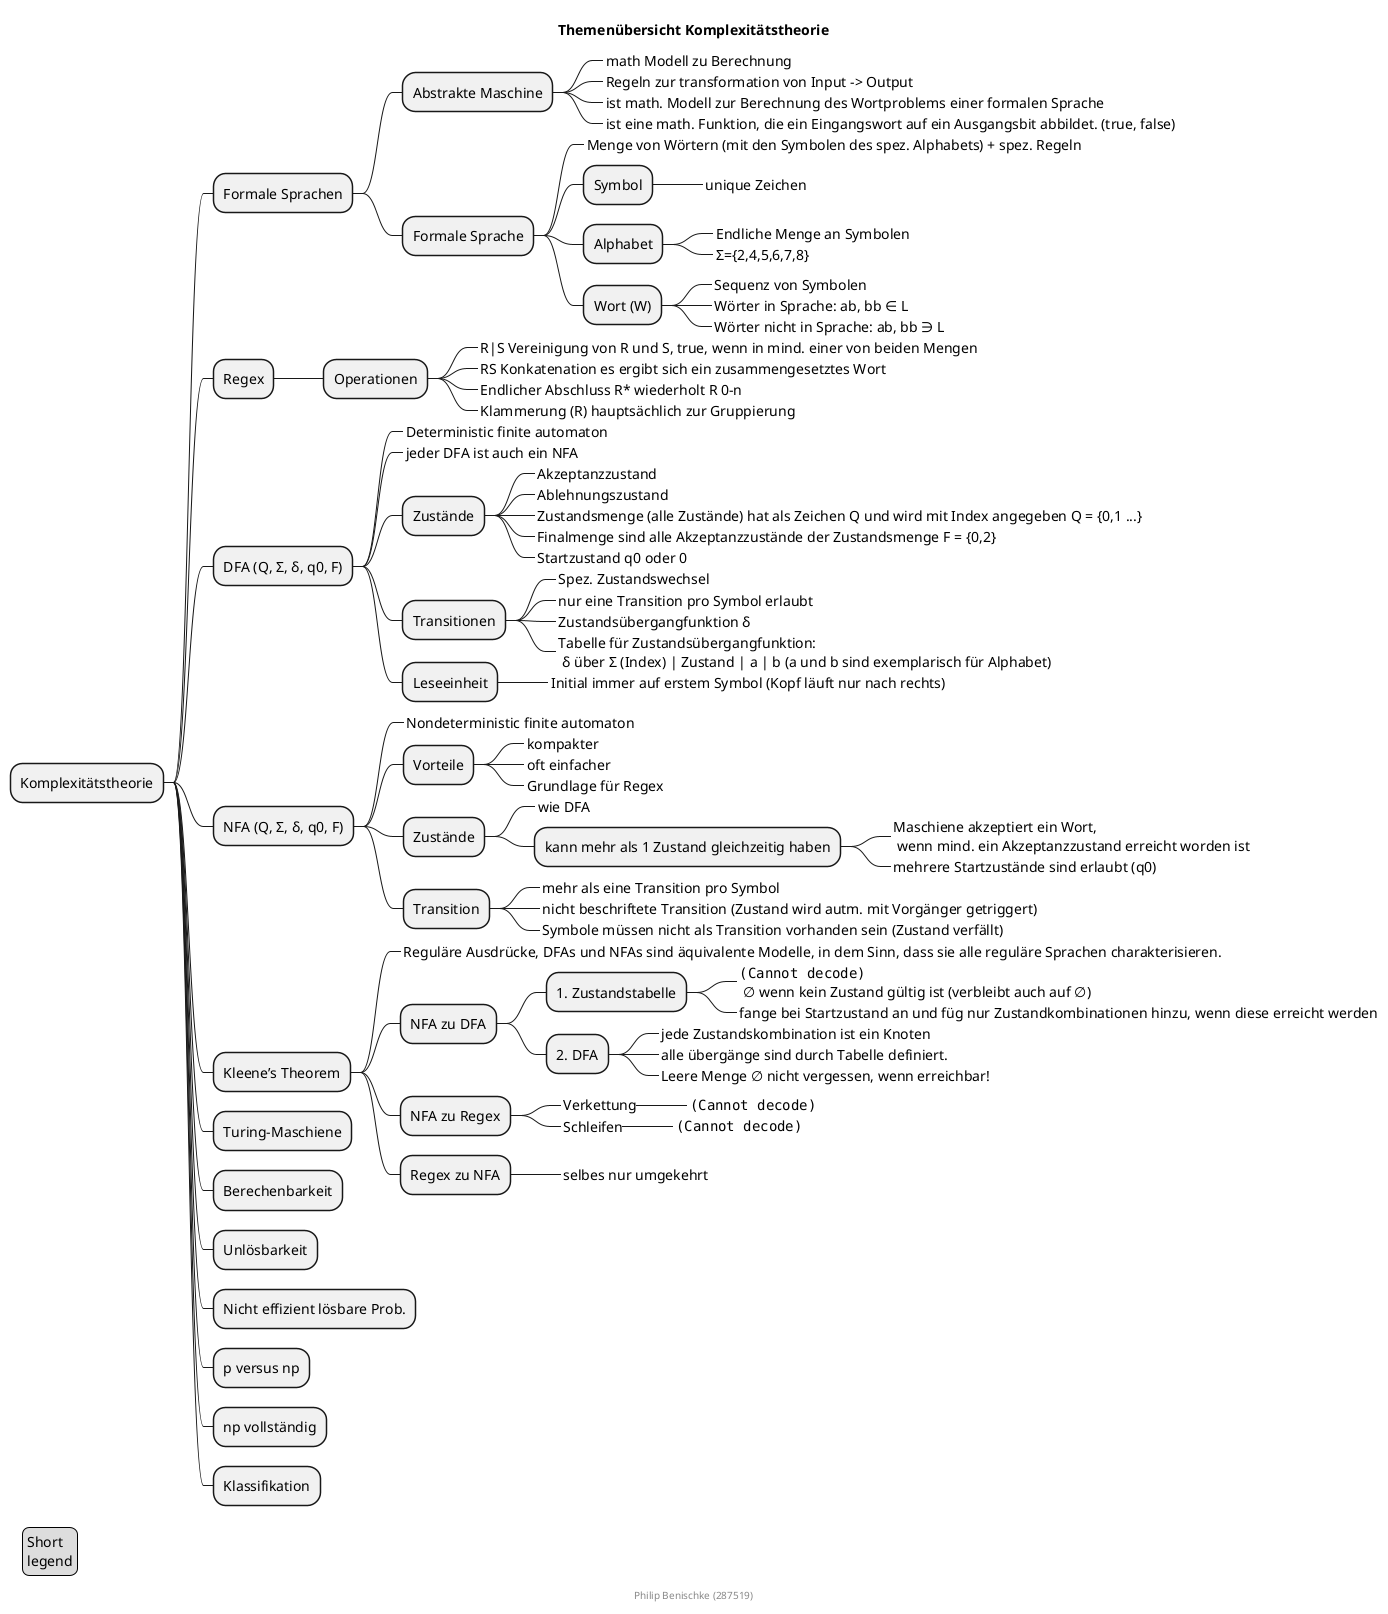 @startmindmap
'https://plantuml.com/mindmap-diagram
skinparam monochrome true


title Themenübersicht Komplexitätstheorie

* Komplexitätstheorie

** Formale Sprachen
*** Abstrakte Maschine
****_ math Modell zu Berechnung
****_ Regeln zur transformation von Input -> Output
****_ ist math. Modell zur Berechnung des Wortproblems einer formalen Sprache
****_ ist eine math. Funktion, die ein Eingangswort auf ein Ausgangsbit abbildet. (true, false)
*** Formale Sprache
****_ Menge von Wörtern (mit den Symbolen des spez. Alphabets) + spez. Regeln
**** Symbol
*****_ unique Zeichen
**** Alphabet
*****_ Endliche Menge an Symbolen
*****_ Σ={2,4,5,6,7,8}
**** Wort (W)
*****_ Sequenz von Symbolen
*****_ Wörter in Sprache: ab, bb ∈ L
*****_ Wörter nicht in Sprache: ab, bb ∋ L

** Regex
*** Operationen
****_ R|S Vereinigung von R und S, true, wenn in mind. einer von beiden Mengen
****_ RS Konkatenation es ergibt sich ein zusammengesetztes Wort
****_ Endlicher Abschluss R* wiederholt R 0-n
****_ Klammerung (R) hauptsächlich zur Gruppierung

** DFA (Q, Σ, δ, q0, F)
***_ Deterministic finite automaton
***_ jeder DFA ist auch ein NFA
*** Zustände
****_ Akzeptanzzustand
****_ Ablehnungszustand
****_ Zustandsmenge (alle Zustände) hat als Zeichen Q und wird mit Index angegeben Q = {0,1 ...}
****_ Finalmenge sind alle Akzeptanzzustände der Zustandsmenge F = {0,2}
****_ Startzustand q0 oder 0
*** Transitionen
****_ Spez. Zustandswechsel
****_ nur eine Transition pro Symbol erlaubt
****_ Zustandsübergangfunktion δ
****_ Tabelle für Zustandsübergangfunktion: \n δ über Σ (Index) | Zustand | a | b (a und b sind exemplarisch für Alphabet)
*** Leseeinheit
****_ Initial immer auf erstem Symbol (Kopf läuft nur nach rechts)

** NFA (Q, Σ, δ, q0, F)
***_ Nondeterministic finite automaton
*** Vorteile
****_ kompakter
****_ oft einfacher
****_ Grundlage für Regex
*** Zustände
****_ wie DFA
**** kann mehr als 1 Zustand gleichzeitig haben
*****_ Maschiene akzeptiert ein Wort, \n wenn mind. ein Akzeptanzzustand erreicht worden ist
*****_ mehrere Startzustände sind erlaubt (q0)
*** Transition
****_ mehr als eine Transition pro Symbol
****_ nicht beschriftete Transition (Zustand wird autm. mit Vorgänger getriggert)
****_ Symbole müssen nicht als Transition vorhanden sein (Zustand verfällt)

** Kleene’s Theorem
***_ Reguläre Ausdrücke, DFAs und NFAs sind äquivalente Modelle, in dem Sinn, dass sie alle reguläre Sprachen charakterisieren.
*** NFA zu DFA
**** 1. Zustandstabelle
*****_ <img:nfaToDfa.png> \n ∅ wenn kein Zustand gültig ist (verbleibt auch auf ∅)
*****_ fange bei Startzustand an und füg nur Zustandkombinationen hinzu, wenn diese erreicht werden
**** 2. DFA
*****_ jede Zustandskombination ist ein Knoten
*****_ alle übergänge sind durch Tabelle definiert.
*****_ Leere Menge ∅ nicht vergessen, wenn erreichbar!
*** NFA zu Regex
****_ Verkettung
*****_ <img:regexToNfaVereinigung.png {scale=0.5}>
****_ Schleifen
*****_ <img:regexToNfaLoops.png {scale=0.5}>
*** Regex zu NFA
****_ selbes nur umgekehrt
** Turing-Maschiene
** Berechenbarkeit
** Unlösbarkeit
** Nicht effizient lösbare Prob.
** p versus np
** np vollständig
** Klassifikation





center footer Philip Benischke (287519)

legend left
  Short
  legend
endlegend
@endmindmap
